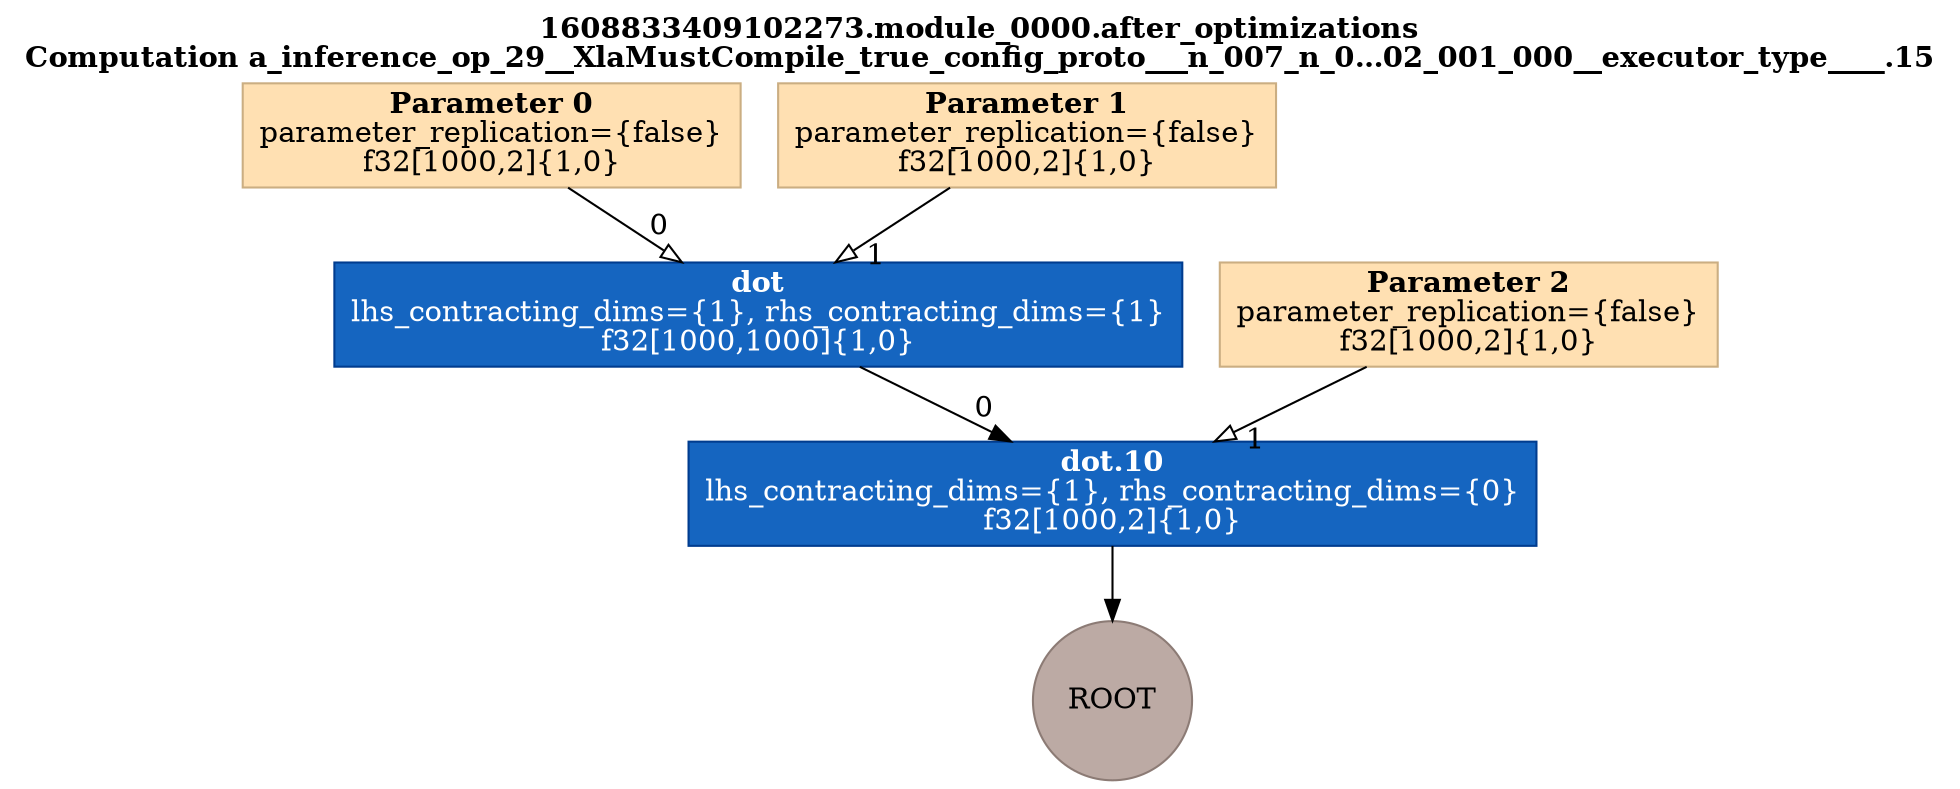 digraph G {
rankdir = TB;
compound = true;
label = <<b>1608833409102273.module_0000.after_optimizations<br/>Computation a_inference_op_29__XlaMustCompile_true_config_proto___n_007_n_0...02_001_000__executor_type____.15</b>>;
labelloc = t;
// Disable the tooltip.  Interestingly, "" doesn't work!
tooltip = " ";
// DOT graphs accept a stylesheet as a URI.  So naturally, an inline
// stylesheet is a data URI!
stylesheet=<
  data:text/css,
  @import url(https://fonts.googleapis.com/css?family=Roboto:400,700);
  svg text {
    font-family: 'Roboto';
    font-size: 12px;
  }

    %23node1:hover ~ %23edge3 text { fill: %231976d2; }
  %23node1:hover ~ %23edge3 path { stroke: %231976d2; stroke-width: .2em; }
  %23node1:hover ~ %23edge3 polygon { fill: %231976d2; stroke: %231976d2; stroke-width: .2em; }

  %23node5:hover ~ %23edge3 text { fill: %23d32f2f; }
  %23node5:hover ~ %23edge3 path { stroke: %23d32f2f; stroke-width: .2em; }
  %23node5:hover ~ %23edge3 polygon { fill: %23d32f2f; stroke: %23d32f2f; stroke-width: .2em; }

  %23node5:hover ~ %23edge1 text { fill: %231976d2; }
  %23node5:hover ~ %23edge1 path { stroke: %231976d2; stroke-width: .2em; }
  %23node5:hover ~ %23edge1 polygon { fill: %231976d2; stroke: %231976d2; stroke-width: .2em; }

  %23node4:hover ~ %23edge1 text { fill: %23d32f2f; }
  %23node4:hover ~ %23edge1 path { stroke: %23d32f2f; stroke-width: .2em; }
  %23node4:hover ~ %23edge1 polygon { fill: %23d32f2f; stroke: %23d32f2f; stroke-width: .2em; }

  %23node2:hover ~ %23edge4 text { fill: %231976d2; }
  %23node2:hover ~ %23edge4 path { stroke: %231976d2; stroke-width: .2em; }
  %23node2:hover ~ %23edge4 polygon { fill: %231976d2; stroke: %231976d2; stroke-width: .2em; }

  %23node5:hover ~ %23edge4 text { fill: %23d32f2f; }
  %23node5:hover ~ %23edge4 path { stroke: %23d32f2f; stroke-width: .2em; }
  %23node5:hover ~ %23edge4 polygon { fill: %23d32f2f; stroke: %23d32f2f; stroke-width: .2em; }

  %23node4:hover ~ %23edge5 text { fill: %231976d2; }
  %23node4:hover ~ %23edge5 path { stroke: %231976d2; stroke-width: .2em; }
  %23node4:hover ~ %23edge5 polygon { fill: %231976d2; stroke: %231976d2; stroke-width: .2em; }

  %23node6:hover ~ %23edge5 text { fill: %23d32f2f; }
  %23node6:hover ~ %23edge5 path { stroke: %23d32f2f; stroke-width: .2em; }
  %23node6:hover ~ %23edge5 polygon { fill: %23d32f2f; stroke: %23d32f2f; stroke-width: .2em; }

  %23node3:hover ~ %23edge2 text { fill: %231976d2; }
  %23node3:hover ~ %23edge2 path { stroke: %231976d2; stroke-width: .2em; }
  %23node3:hover ~ %23edge2 polygon { fill: %231976d2; stroke: %231976d2; stroke-width: .2em; }

  %23node4:hover ~ %23edge2 text { fill: %23d32f2f; }
  %23node4:hover ~ %23edge2 path { stroke: %23d32f2f; stroke-width: .2em; }
  %23node4:hover ~ %23edge2 polygon { fill: %23d32f2f; stroke: %23d32f2f; stroke-width: .2em; }

>

140442421937584 [label=<<b>Parameter 0</b><br/>parameter_replication={false}<br/>f32[1000,2]{1,0}>, shape=rect, tooltip="XLA_Args", style="filled", fontcolor="black", color="#cbae82", fillcolor="#ffe0b2"];
140442421938400 [label=<<b>Parameter 1</b><br/>parameter_replication={false}<br/>f32[1000,2]{1,0}>, shape=rect, tooltip="XLA_Args", style="filled", fontcolor="black", color="#cbae82", fillcolor="#ffe0b2"];
140442421939216 [label=<<b>Parameter 2</b><br/>parameter_replication={false}<br/>f32[1000,2]{1,0}>, shape=rect, tooltip="XLA_Args", style="filled", fontcolor="black", color="#cbae82", fillcolor="#ffe0b2"];
140442421944912 [label=<<b>dot.10</b><br/>lhs_contracting_dims={1}, rhs_contracting_dims={0}<br/>f32[1000,2]{1,0}>, shape=rect, tooltip="matmul_1
op_type: MatMul", style="filled", fontcolor="white", color="#003c8f", fillcolor="#1565c0"];
140442421940032 [label=<<b>dot</b><br/>lhs_contracting_dims={1}, rhs_contracting_dims={1}<br/>f32[1000,1000]{1,0}>, shape=rect, tooltip="matmul
op_type: MatMul", style="filled", fontcolor="white", color="#003c8f", fillcolor="#1565c0"];
cluster_140442421919680 [label=<ROOT>, shape=circle, tooltip=" ", style="filled", fontcolor="black", color="#8c7b75", fillcolor="#bcaaa4"];
140442421940032 -> 140442421944912 [arrowhead=normal tooltip="dot -> dot.10"  headlabel="0", labeldistance=2];
140442421939216 -> 140442421944912 [arrowhead=empty tooltip="arg2.3 -> dot.10"  headlabel="1", labeldistance=2];
140442421937584 -> 140442421940032 [arrowhead=empty tooltip="arg0.1 -> dot"  headlabel="0", labeldistance=2];
140442421938400 -> 140442421940032 [arrowhead=empty tooltip="arg1.2 -> dot"  headlabel="1", labeldistance=2];
140442421944912 -> cluster_140442421919680 [tooltip=" "];
}